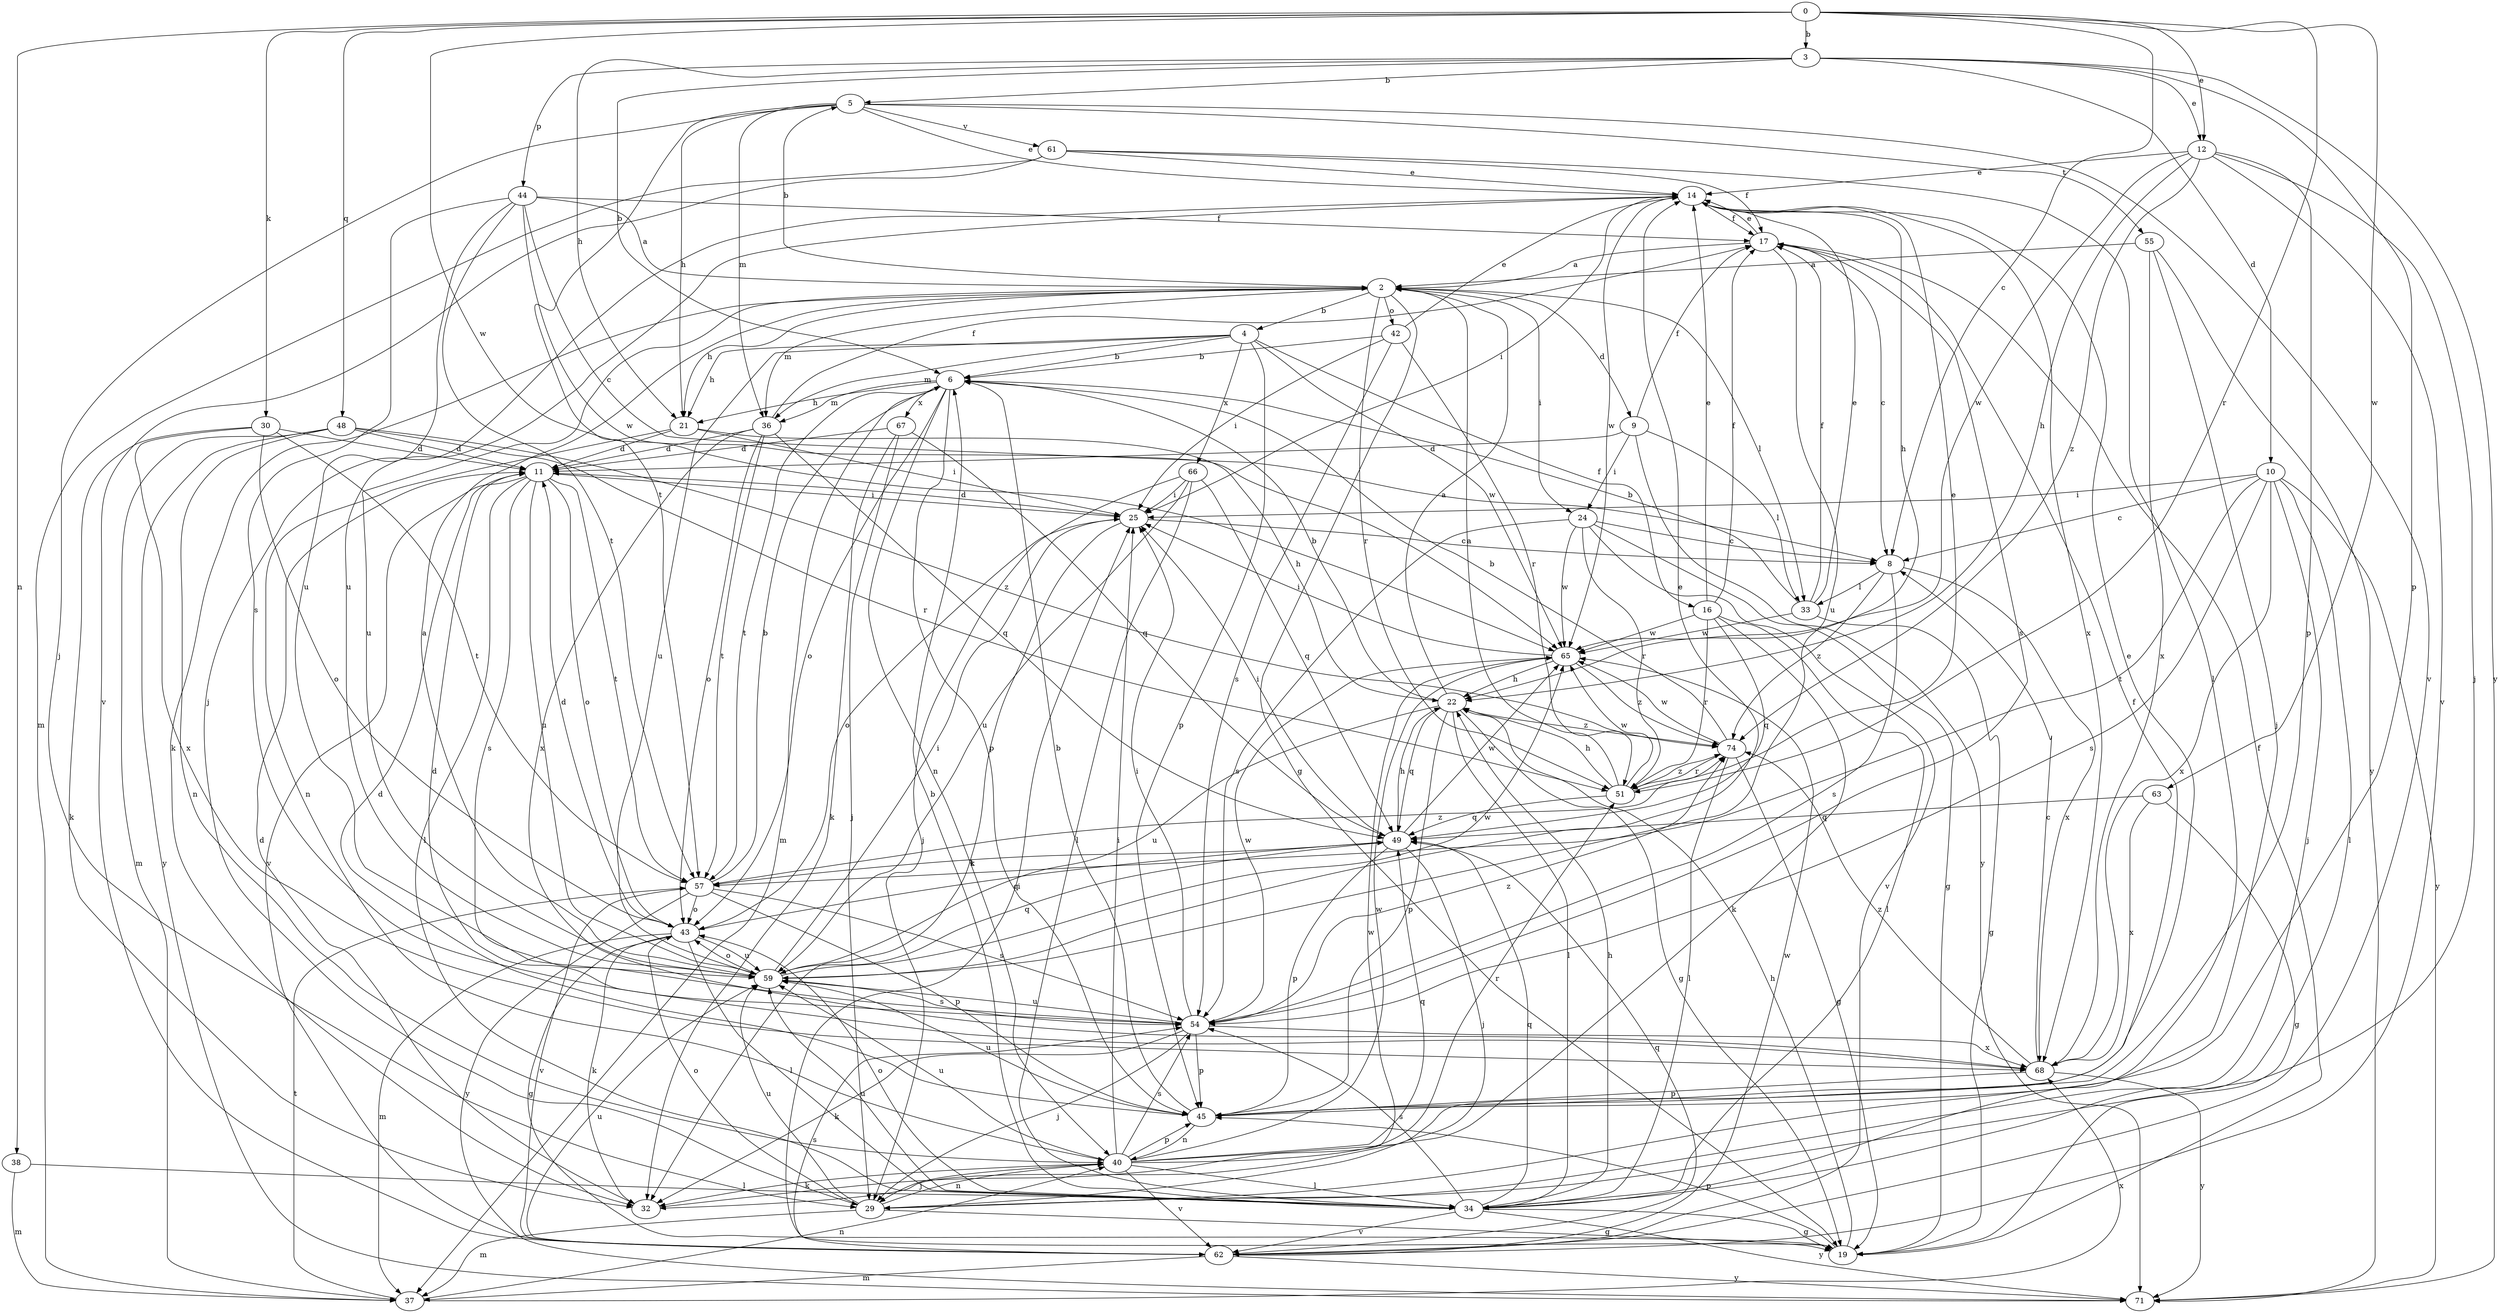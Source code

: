 strict digraph  {
0;
2;
3;
4;
5;
6;
8;
9;
10;
11;
12;
14;
16;
17;
19;
21;
22;
24;
25;
29;
30;
32;
33;
34;
36;
37;
38;
40;
42;
43;
44;
45;
48;
49;
51;
54;
55;
57;
59;
61;
62;
63;
65;
66;
67;
68;
71;
74;
0 -> 3  [label=b];
0 -> 8  [label=c];
0 -> 12  [label=e];
0 -> 30  [label=k];
0 -> 38  [label=n];
0 -> 48  [label=q];
0 -> 51  [label=r];
0 -> 63  [label=w];
0 -> 65  [label=w];
2 -> 4  [label=b];
2 -> 5  [label=b];
2 -> 9  [label=d];
2 -> 19  [label=g];
2 -> 21  [label=h];
2 -> 24  [label=i];
2 -> 32  [label=k];
2 -> 33  [label=l];
2 -> 36  [label=m];
2 -> 42  [label=o];
2 -> 51  [label=r];
2 -> 59  [label=u];
3 -> 5  [label=b];
3 -> 6  [label=b];
3 -> 10  [label=d];
3 -> 12  [label=e];
3 -> 21  [label=h];
3 -> 44  [label=p];
3 -> 45  [label=p];
3 -> 71  [label=y];
4 -> 6  [label=b];
4 -> 16  [label=f];
4 -> 21  [label=h];
4 -> 36  [label=m];
4 -> 45  [label=p];
4 -> 59  [label=u];
4 -> 65  [label=w];
4 -> 66  [label=x];
5 -> 14  [label=e];
5 -> 21  [label=h];
5 -> 29  [label=j];
5 -> 36  [label=m];
5 -> 55  [label=t];
5 -> 57  [label=t];
5 -> 61  [label=v];
5 -> 62  [label=v];
6 -> 21  [label=h];
6 -> 36  [label=m];
6 -> 37  [label=m];
6 -> 40  [label=n];
6 -> 43  [label=o];
6 -> 45  [label=p];
6 -> 57  [label=t];
6 -> 67  [label=x];
8 -> 33  [label=l];
8 -> 54  [label=s];
8 -> 68  [label=x];
8 -> 74  [label=z];
9 -> 11  [label=d];
9 -> 17  [label=f];
9 -> 24  [label=i];
9 -> 33  [label=l];
9 -> 71  [label=y];
10 -> 8  [label=c];
10 -> 25  [label=i];
10 -> 29  [label=j];
10 -> 34  [label=l];
10 -> 54  [label=s];
10 -> 57  [label=t];
10 -> 68  [label=x];
10 -> 71  [label=y];
11 -> 25  [label=i];
11 -> 34  [label=l];
11 -> 43  [label=o];
11 -> 54  [label=s];
11 -> 57  [label=t];
11 -> 59  [label=u];
11 -> 62  [label=v];
12 -> 14  [label=e];
12 -> 22  [label=h];
12 -> 29  [label=j];
12 -> 45  [label=p];
12 -> 62  [label=v];
12 -> 65  [label=w];
12 -> 74  [label=z];
14 -> 17  [label=f];
14 -> 22  [label=h];
14 -> 25  [label=i];
14 -> 29  [label=j];
14 -> 59  [label=u];
14 -> 65  [label=w];
14 -> 68  [label=x];
16 -> 14  [label=e];
16 -> 17  [label=f];
16 -> 32  [label=k];
16 -> 34  [label=l];
16 -> 49  [label=q];
16 -> 51  [label=r];
16 -> 65  [label=w];
17 -> 2  [label=a];
17 -> 8  [label=c];
17 -> 14  [label=e];
17 -> 54  [label=s];
17 -> 59  [label=u];
19 -> 17  [label=f];
19 -> 22  [label=h];
19 -> 25  [label=i];
19 -> 45  [label=p];
21 -> 11  [label=d];
21 -> 22  [label=h];
21 -> 25  [label=i];
21 -> 40  [label=n];
22 -> 2  [label=a];
22 -> 6  [label=b];
22 -> 19  [label=g];
22 -> 34  [label=l];
22 -> 45  [label=p];
22 -> 49  [label=q];
22 -> 59  [label=u];
22 -> 74  [label=z];
24 -> 8  [label=c];
24 -> 19  [label=g];
24 -> 51  [label=r];
24 -> 54  [label=s];
24 -> 62  [label=v];
24 -> 65  [label=w];
25 -> 8  [label=c];
25 -> 11  [label=d];
25 -> 32  [label=k];
25 -> 43  [label=o];
29 -> 19  [label=g];
29 -> 37  [label=m];
29 -> 40  [label=n];
29 -> 43  [label=o];
29 -> 59  [label=u];
30 -> 11  [label=d];
30 -> 32  [label=k];
30 -> 43  [label=o];
30 -> 57  [label=t];
30 -> 68  [label=x];
32 -> 11  [label=d];
32 -> 65  [label=w];
33 -> 6  [label=b];
33 -> 14  [label=e];
33 -> 17  [label=f];
33 -> 19  [label=g];
33 -> 65  [label=w];
34 -> 6  [label=b];
34 -> 19  [label=g];
34 -> 22  [label=h];
34 -> 43  [label=o];
34 -> 49  [label=q];
34 -> 54  [label=s];
34 -> 59  [label=u];
34 -> 62  [label=v];
34 -> 71  [label=y];
36 -> 11  [label=d];
36 -> 17  [label=f];
36 -> 43  [label=o];
36 -> 49  [label=q];
36 -> 57  [label=t];
36 -> 68  [label=x];
37 -> 40  [label=n];
37 -> 57  [label=t];
37 -> 68  [label=x];
38 -> 34  [label=l];
38 -> 37  [label=m];
40 -> 17  [label=f];
40 -> 25  [label=i];
40 -> 29  [label=j];
40 -> 32  [label=k];
40 -> 34  [label=l];
40 -> 45  [label=p];
40 -> 49  [label=q];
40 -> 51  [label=r];
40 -> 54  [label=s];
40 -> 59  [label=u];
40 -> 62  [label=v];
40 -> 65  [label=w];
42 -> 6  [label=b];
42 -> 14  [label=e];
42 -> 25  [label=i];
42 -> 51  [label=r];
42 -> 54  [label=s];
43 -> 11  [label=d];
43 -> 19  [label=g];
43 -> 32  [label=k];
43 -> 34  [label=l];
43 -> 37  [label=m];
43 -> 49  [label=q];
43 -> 59  [label=u];
44 -> 2  [label=a];
44 -> 8  [label=c];
44 -> 17  [label=f];
44 -> 54  [label=s];
44 -> 57  [label=t];
44 -> 59  [label=u];
44 -> 65  [label=w];
45 -> 6  [label=b];
45 -> 11  [label=d];
45 -> 14  [label=e];
45 -> 40  [label=n];
45 -> 59  [label=u];
48 -> 11  [label=d];
48 -> 37  [label=m];
48 -> 40  [label=n];
48 -> 51  [label=r];
48 -> 71  [label=y];
48 -> 74  [label=z];
49 -> 22  [label=h];
49 -> 25  [label=i];
49 -> 29  [label=j];
49 -> 45  [label=p];
49 -> 57  [label=t];
49 -> 65  [label=w];
51 -> 2  [label=a];
51 -> 14  [label=e];
51 -> 22  [label=h];
51 -> 49  [label=q];
51 -> 65  [label=w];
51 -> 74  [label=z];
54 -> 25  [label=i];
54 -> 29  [label=j];
54 -> 32  [label=k];
54 -> 45  [label=p];
54 -> 59  [label=u];
54 -> 65  [label=w];
54 -> 68  [label=x];
54 -> 74  [label=z];
55 -> 2  [label=a];
55 -> 29  [label=j];
55 -> 68  [label=x];
55 -> 71  [label=y];
57 -> 6  [label=b];
57 -> 43  [label=o];
57 -> 45  [label=p];
57 -> 54  [label=s];
57 -> 62  [label=v];
57 -> 71  [label=y];
57 -> 74  [label=z];
59 -> 2  [label=a];
59 -> 14  [label=e];
59 -> 25  [label=i];
59 -> 43  [label=o];
59 -> 49  [label=q];
59 -> 54  [label=s];
59 -> 65  [label=w];
61 -> 14  [label=e];
61 -> 17  [label=f];
61 -> 34  [label=l];
61 -> 37  [label=m];
61 -> 62  [label=v];
62 -> 37  [label=m];
62 -> 49  [label=q];
62 -> 54  [label=s];
62 -> 59  [label=u];
62 -> 65  [label=w];
62 -> 71  [label=y];
63 -> 19  [label=g];
63 -> 49  [label=q];
63 -> 68  [label=x];
65 -> 22  [label=h];
65 -> 25  [label=i];
65 -> 74  [label=z];
66 -> 25  [label=i];
66 -> 29  [label=j];
66 -> 34  [label=l];
66 -> 49  [label=q];
66 -> 59  [label=u];
67 -> 11  [label=d];
67 -> 29  [label=j];
67 -> 32  [label=k];
67 -> 49  [label=q];
68 -> 8  [label=c];
68 -> 11  [label=d];
68 -> 45  [label=p];
68 -> 71  [label=y];
68 -> 74  [label=z];
74 -> 6  [label=b];
74 -> 19  [label=g];
74 -> 34  [label=l];
74 -> 51  [label=r];
74 -> 65  [label=w];
}
